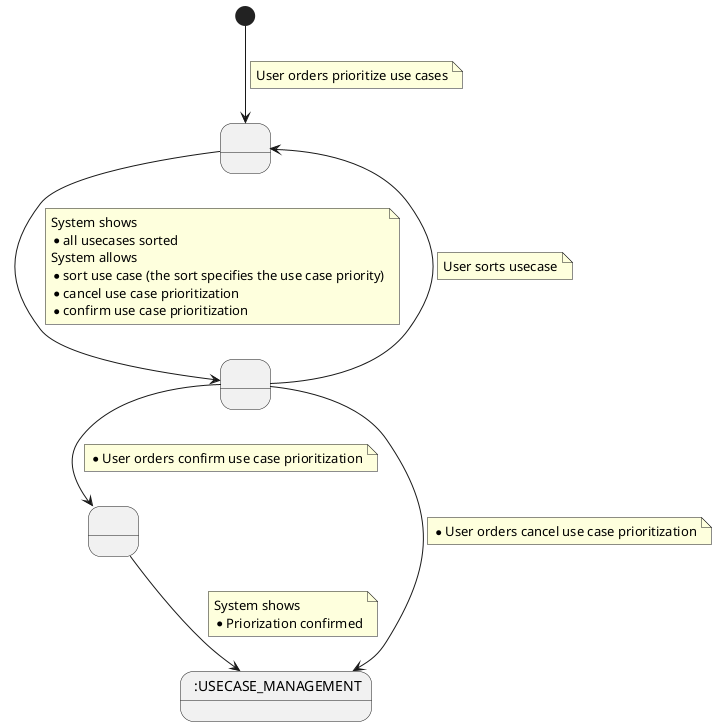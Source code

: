 @startuml

state 1 as " "
state 2 as " "
state 7 as " "
state 6 as " :USECASE_MANAGEMENT"

[*] --> 1
note on link
    User orders prioritize use cases
end note
1 --> 2
note on link
System shows
*all usecases sorted
System allows
* sort use case (the sort specifies the use case priority)
* cancel use case prioritization
* confirm use case prioritization
end note
2 --> 6
note on link
* User orders cancel use case prioritization
end note
2 --> 1
note on link
User sorts usecase
end note
2 --> 7
note on link
* User orders confirm use case prioritization
end note
7 --> 6
note on link
System shows
* Priorization confirmed
end note
@enduml
